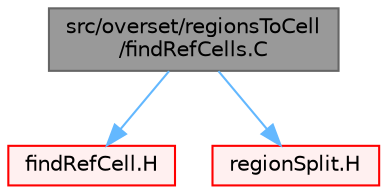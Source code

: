 digraph "src/overset/regionsToCell/findRefCells.C"
{
 // LATEX_PDF_SIZE
  bgcolor="transparent";
  edge [fontname=Helvetica,fontsize=10,labelfontname=Helvetica,labelfontsize=10];
  node [fontname=Helvetica,fontsize=10,shape=box,height=0.2,width=0.4];
  Node1 [id="Node000001",label="src/overset/regionsToCell\l/findRefCells.C",height=0.2,width=0.4,color="gray40", fillcolor="grey60", style="filled", fontcolor="black",tooltip=" "];
  Node1 -> Node2 [id="edge1_Node000001_Node000002",color="steelblue1",style="solid",tooltip=" "];
  Node2 [id="Node000002",label="findRefCell.H",height=0.2,width=0.4,color="red", fillcolor="#FFF0F0", style="filled",URL="$findRefCell_8H.html",tooltip="Find the reference cell nearest (in index) to the given cell but which is not on a cyclic,..."];
  Node1 -> Node380 [id="edge2_Node000001_Node000380",color="steelblue1",style="solid",tooltip=" "];
  Node380 [id="Node000380",label="regionSplit.H",height=0.2,width=0.4,color="red", fillcolor="#FFF0F0", style="filled",URL="$regionSplit_8H.html",tooltip=" "];
}
